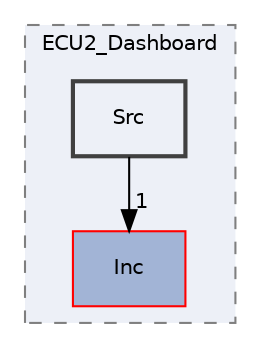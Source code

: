 digraph "Unit_10_SecondTermProject/Unit_10_SecondTermProject/ECU2/ECU2_Dashboard/Src"
{
 // LATEX_PDF_SIZE
  edge [fontname="Helvetica",fontsize="10",labelfontname="Helvetica",labelfontsize="10"];
  node [fontname="Helvetica",fontsize="10",shape=record];
  compound=true
  subgraph clusterdir_50692e18057b42a48fb8386fba0182a1 {
    graph [ bgcolor="#edf0f7", pencolor="grey50", style="filled,dashed,", label="ECU2_Dashboard", fontname="Helvetica", fontsize="10", URL="dir_50692e18057b42a48fb8386fba0182a1.html"]
  dir_e92539377af93bf542fbdce6be32f72e [shape=box, label="Inc", style="filled,", fillcolor="#a2b4d6", color="red", URL="dir_e92539377af93bf542fbdce6be32f72e.html"];
  dir_47fc55553970669394692059158ab373 [shape=box, label="Src", style="filled,bold,", fillcolor="#edf0f7", color="grey25", URL="dir_47fc55553970669394692059158ab373.html"];
  }
  dir_47fc55553970669394692059158ab373->dir_e92539377af93bf542fbdce6be32f72e [headlabel="1", labeldistance=1.5 headhref="dir_000020_000012.html"];
}

